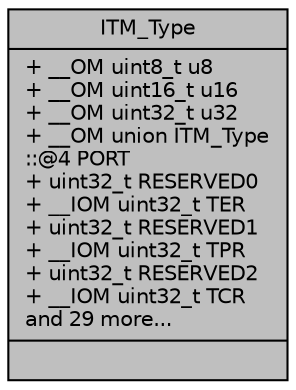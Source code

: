 digraph "ITM_Type"
{
 // LATEX_PDF_SIZE
  edge [fontname="Helvetica",fontsize="10",labelfontname="Helvetica",labelfontsize="10"];
  node [fontname="Helvetica",fontsize="10",shape=record];
  Node1 [label="{ITM_Type\n|+ __OM uint8_t u8\l+ __OM uint16_t u16\l+ __OM uint32_t u32\l+ __OM union ITM_Type\l::@4 PORT\l+ uint32_t RESERVED0\l+ __IOM uint32_t TER\l+ uint32_t RESERVED1\l+ __IOM uint32_t TPR\l+ uint32_t RESERVED2\l+ __IOM uint32_t TCR\land 29 more...\l|}",height=0.2,width=0.4,color="black", fillcolor="grey75", style="filled", fontcolor="black",tooltip="Structure type to access the Instrumentation Trace Macrocell Register (ITM)."];
}
